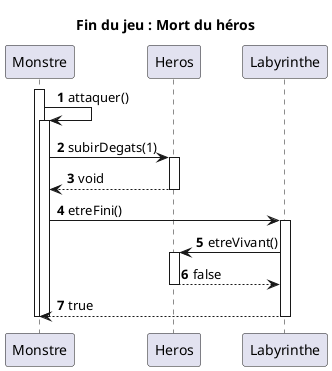 @startuml
title Fin du jeu : Mort du héros

autonumber

Participant "Monstre" as monstre
Participant "Heros" as heros
Participant "Labyrinthe" as laby

activate monstre
monstre -> monstre : attaquer()
activate monstre

monstre -> heros : subirDegats(1)
activate heros
heros --> monstre : void
deactivate heros

monstre -> laby : etreFini()
activate laby

laby -> heros : etreVivant()
activate heros
heros --> laby : false
deactivate heros

laby --> monstre : true
deactivate laby

deactivate monstre
deactivate monstre
@enduml